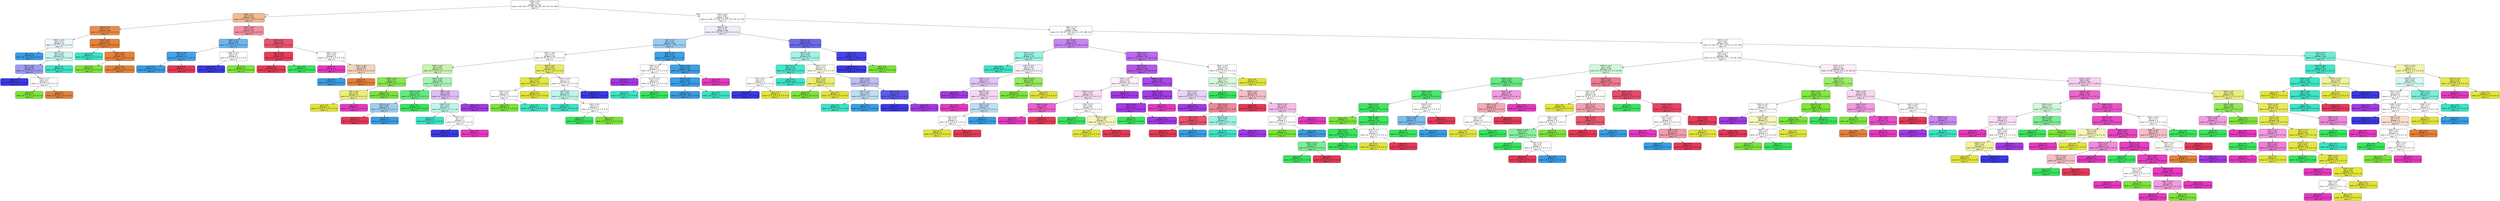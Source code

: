 digraph Tree {
node [shape=box, style="filled, rounded", color="black", fontname=helvetica] ;
edge [fontname=helvetica] ;
0 [label="X[36] <= 0.5\ngini = 0.9\nsamples = 1797\nvalue = [178, 182, 177, 183, 181, 182, 181, 179, 174, 180]\nclass = 3", fillcolor="#39e55e00"] ;
1 [label="X[28] <= 2.5\ngini = 0.55\nsamples = 275\nvalue = [174, 0, 4, 1, 6, 25, 5, 0, 3, 57]\nclass = 0", fillcolor="#e5813989"] ;
0 -> 1 [labeldistance=2.5, labelangle=45, headlabel="True"] ;
2 [label="X[21] <= 0.5\ngini = 0.17\nsamples = 188\nvalue = [171, 0, 2, 0, 6, 6, 3, 0, 0, 0]\nclass = 0", fillcolor="#e58139e7"] ;
1 -> 2 ;
3 [label="X[60] <= 13.5\ngini = 0.72\nsamples = 16\nvalue = [1, 0, 1, 0, 5, 6, 3, 0, 0, 0]\nclass = 5", fillcolor="#399de517"] ;
2 -> 3 ;
4 [label="gini = 0.0\nsamples = 6\nvalue = [0, 0, 0, 0, 0, 6, 0, 0, 0, 0]\nclass = 5", fillcolor="#399de5ff"] ;
3 -> 4 ;
5 [label="X[37] <= 5.5\ngini = 0.64\nsamples = 10\nvalue = [1, 0, 1, 0, 5, 0, 3, 0, 0, 0]\nclass = 4", fillcolor="#39e5c549"] ;
3 -> 5 ;
6 [label="X[41] <= 2.5\ngini = 0.56\nsamples = 5\nvalue = [1, 0, 1, 0, 0, 0, 3, 0, 0, 0]\nclass = 6", fillcolor="#3c39e57f"] ;
5 -> 6 ;
7 [label="gini = 0.0\nsamples = 3\nvalue = [0, 0, 0, 0, 0, 0, 3, 0, 0, 0]\nclass = 6", fillcolor="#3c39e5ff"] ;
6 -> 7 ;
8 [label="X[25] <= 1.5\ngini = 0.5\nsamples = 2\nvalue = [1, 0, 1, 0, 0, 0, 0, 0, 0, 0]\nclass = 0", fillcolor="#e5813900"] ;
6 -> 8 ;
9 [label="gini = 0.0\nsamples = 1\nvalue = [0, 0, 1, 0, 0, 0, 0, 0, 0, 0]\nclass = 2", fillcolor="#7be539ff"] ;
8 -> 9 ;
10 [label="gini = 0.0\nsamples = 1\nvalue = [1, 0, 0, 0, 0, 0, 0, 0, 0, 0]\nclass = 0", fillcolor="#e58139ff"] ;
8 -> 10 ;
11 [label="gini = 0.0\nsamples = 5\nvalue = [0, 0, 0, 0, 5, 0, 0, 0, 0, 0]\nclass = 4", fillcolor="#39e5c5ff"] ;
5 -> 11 ;
12 [label="X[13] <= 1.0\ngini = 0.02\nsamples = 172\nvalue = [170, 0, 1, 0, 1, 0, 0, 0, 0, 0]\nclass = 0", fillcolor="#e58139fc"] ;
2 -> 12 ;
13 [label="gini = 0.0\nsamples = 1\nvalue = [0, 0, 0, 0, 1, 0, 0, 0, 0, 0]\nclass = 4", fillcolor="#39e5c5ff"] ;
12 -> 13 ;
14 [label="X[34] <= 2.0\ngini = 0.01\nsamples = 171\nvalue = [170, 0, 1, 0, 0, 0, 0, 0, 0, 0]\nclass = 0", fillcolor="#e58139fd"] ;
12 -> 14 ;
15 [label="gini = 0.0\nsamples = 1\nvalue = [0, 0, 1, 0, 0, 0, 0, 0, 0, 0]\nclass = 2", fillcolor="#7be539ff"] ;
14 -> 15 ;
16 [label="gini = 0.0\nsamples = 170\nvalue = [170, 0, 0, 0, 0, 0, 0, 0, 0, 0]\nclass = 0", fillcolor="#e58139ff"] ;
14 -> 16 ;
17 [label="X[21] <= 6.5\ngini = 0.52\nsamples = 87\nvalue = [3, 0, 2, 1, 0, 19, 2, 0, 3, 57]\nclass = 9", fillcolor="#e539588e"] ;
1 -> 17 ;
18 [label="X[42] <= 3.5\ngini = 0.38\nsamples = 22\nvalue = [0, 0, 2, 0, 0, 17, 2, 0, 0, 1]\nclass = 5", fillcolor="#399de5bf"] ;
17 -> 18 ;
19 [label="X[62] <= 8.0\ngini = 0.1\nsamples = 18\nvalue = [0, 0, 0, 0, 0, 17, 0, 0, 0, 1]\nclass = 5", fillcolor="#399de5f0"] ;
18 -> 19 ;
20 [label="gini = 0.0\nsamples = 17\nvalue = [0, 0, 0, 0, 0, 17, 0, 0, 0, 0]\nclass = 5", fillcolor="#399de5ff"] ;
19 -> 20 ;
21 [label="gini = 0.0\nsamples = 1\nvalue = [0, 0, 0, 0, 0, 0, 0, 0, 0, 1]\nclass = 9", fillcolor="#e53958ff"] ;
19 -> 21 ;
22 [label="X[59] <= 14.5\ngini = 0.5\nsamples = 4\nvalue = [0, 0, 2, 0, 0, 0, 2, 0, 0, 0]\nclass = 2", fillcolor="#7be53900"] ;
18 -> 22 ;
23 [label="gini = 0.0\nsamples = 2\nvalue = [0, 0, 0, 0, 0, 0, 2, 0, 0, 0]\nclass = 6", fillcolor="#3c39e5ff"] ;
22 -> 23 ;
24 [label="gini = 0.0\nsamples = 2\nvalue = [0, 0, 2, 0, 0, 0, 0, 0, 0, 0]\nclass = 2", fillcolor="#7be539ff"] ;
22 -> 24 ;
25 [label="X[34] <= 7.5\ngini = 0.25\nsamples = 65\nvalue = [3, 0, 0, 1, 0, 2, 0, 0, 3, 56]\nclass = 9", fillcolor="#e53958da"] ;
17 -> 25 ;
26 [label="X[9] <= 10.5\ngini = 0.03\nsamples = 57\nvalue = [0, 0, 0, 1, 0, 0, 0, 0, 0, 56]\nclass = 9", fillcolor="#e53958fa"] ;
25 -> 26 ;
27 [label="gini = 0.0\nsamples = 56\nvalue = [0, 0, 0, 0, 0, 0, 0, 0, 0, 56]\nclass = 9", fillcolor="#e53958ff"] ;
26 -> 27 ;
28 [label="gini = 0.0\nsamples = 1\nvalue = [0, 0, 0, 1, 0, 0, 0, 0, 0, 0]\nclass = 3", fillcolor="#39e55eff"] ;
26 -> 28 ;
29 [label="X[45] <= 5.0\ngini = 0.66\nsamples = 8\nvalue = [3, 0, 0, 0, 0, 2, 0, 0, 3, 0]\nclass = 0", fillcolor="#e5813900"] ;
25 -> 29 ;
30 [label="gini = 0.0\nsamples = 3\nvalue = [0, 0, 0, 0, 0, 0, 0, 0, 3, 0]\nclass = 8", fillcolor="#e539c0ff"] ;
29 -> 30 ;
31 [label="X[53] <= 10.0\ngini = 0.48\nsamples = 5\nvalue = [3, 0, 0, 0, 0, 2, 0, 0, 0, 0]\nclass = 0", fillcolor="#e5813955"] ;
29 -> 31 ;
32 [label="gini = 0.0\nsamples = 2\nvalue = [0, 0, 0, 0, 0, 2, 0, 0, 0, 0]\nclass = 5", fillcolor="#399de5ff"] ;
31 -> 32 ;
33 [label="gini = 0.0\nsamples = 3\nvalue = [3, 0, 0, 0, 0, 0, 0, 0, 0, 0]\nclass = 0", fillcolor="#e58139ff"] ;
31 -> 33 ;
34 [label="X[21] <= 0.5\ngini = 0.89\nsamples = 1522\nvalue = [4, 182, 173, 182, 175, 157, 176, 179, 171, 123]\nclass = 1", fillcolor="#e2e53900"] ;
0 -> 34 [labeldistance=2.5, labelangle=-45, headlabel="False"] ;
35 [label="X[42] <= 8.5\ngini = 0.74\nsamples = 464\nvalue = [0, 43, 46, 15, 33, 145, 172, 6, 3, 1]\nclass = 6", fillcolor="#3c39e516"] ;
34 -> 35 ;
36 [label="X[5] <= 1.5\ngini = 0.62\nsamples = 246\nvalue = [0, 35, 35, 15, 7, 142, 3, 5, 3, 1]\nclass = 5", fillcolor="#399de581"] ;
35 -> 36 ;
37 [label="X[19] <= 13.5\ngini = 0.73\nsamples = 101\nvalue = [0, 35, 35, 14, 5, 2, 3, 4, 2, 1]\nclass = 1", fillcolor="#e2e53900"] ;
36 -> 37 ;
38 [label="X[37] <= 4.0\ngini = 0.65\nsamples = 61\nvalue = [0, 3, 33, 13, 2, 2, 1, 4, 2, 1]\nclass = 2", fillcolor="#7be5396a"] ;
37 -> 38 ;
39 [label="X[58] <= 0.5\ngini = 0.2\nsamples = 37\nvalue = [0, 3, 33, 0, 0, 0, 0, 0, 1, 0]\nclass = 2", fillcolor="#7be539e1"] ;
38 -> 39 ;
40 [label="X[5] <= 0.5\ngini = 0.38\nsamples = 4\nvalue = [0, 3, 0, 0, 0, 0, 0, 0, 1, 0]\nclass = 1", fillcolor="#e2e539aa"] ;
39 -> 40 ;
41 [label="gini = 0.0\nsamples = 3\nvalue = [0, 3, 0, 0, 0, 0, 0, 0, 0, 0]\nclass = 1", fillcolor="#e2e539ff"] ;
40 -> 41 ;
42 [label="gini = 0.0\nsamples = 1\nvalue = [0, 0, 0, 0, 0, 0, 0, 0, 1, 0]\nclass = 8", fillcolor="#e539c0ff"] ;
40 -> 42 ;
43 [label="gini = 0.0\nsamples = 33\nvalue = [0, 0, 33, 0, 0, 0, 0, 0, 0, 0]\nclass = 2", fillcolor="#7be539ff"] ;
39 -> 43 ;
44 [label="X[43] <= 5.5\ngini = 0.66\nsamples = 24\nvalue = [0, 0, 0, 13, 2, 2, 1, 4, 1, 1]\nclass = 3", fillcolor="#39e55e73"] ;
38 -> 44 ;
45 [label="X[12] <= 10.5\ngini = 0.32\nsamples = 16\nvalue = [0, 0, 0, 13, 0, 2, 0, 0, 0, 1]\nclass = 3", fillcolor="#39e55ec8"] ;
44 -> 45 ;
46 [label="X[25] <= 3.0\ngini = 0.44\nsamples = 3\nvalue = [0, 0, 0, 0, 0, 2, 0, 0, 0, 1]\nclass = 5", fillcolor="#399de57f"] ;
45 -> 46 ;
47 [label="gini = 0.0\nsamples = 1\nvalue = [0, 0, 0, 0, 0, 0, 0, 0, 0, 1]\nclass = 9", fillcolor="#e53958ff"] ;
46 -> 47 ;
48 [label="gini = 0.0\nsamples = 2\nvalue = [0, 0, 0, 0, 0, 2, 0, 0, 0, 0]\nclass = 5", fillcolor="#399de5ff"] ;
46 -> 48 ;
49 [label="gini = 0.0\nsamples = 13\nvalue = [0, 0, 0, 13, 0, 0, 0, 0, 0, 0]\nclass = 3", fillcolor="#39e55eff"] ;
45 -> 49 ;
50 [label="X[58] <= 6.5\ngini = 0.66\nsamples = 8\nvalue = [0, 0, 0, 0, 2, 0, 1, 4, 1, 0]\nclass = 7", fillcolor="#a339e555"] ;
44 -> 50 ;
51 [label="X[46] <= 5.0\ngini = 0.62\nsamples = 4\nvalue = [0, 0, 0, 0, 2, 0, 1, 0, 1, 0]\nclass = 4", fillcolor="#39e5c555"] ;
50 -> 51 ;
52 [label="gini = 0.0\nsamples = 2\nvalue = [0, 0, 0, 0, 2, 0, 0, 0, 0, 0]\nclass = 4", fillcolor="#39e5c5ff"] ;
51 -> 52 ;
53 [label="X[2] <= 1.5\ngini = 0.5\nsamples = 2\nvalue = [0, 0, 0, 0, 0, 0, 1, 0, 1, 0]\nclass = 6", fillcolor="#3c39e500"] ;
51 -> 53 ;
54 [label="gini = 0.0\nsamples = 1\nvalue = [0, 0, 0, 0, 0, 0, 1, 0, 0, 0]\nclass = 6", fillcolor="#3c39e5ff"] ;
53 -> 54 ;
55 [label="gini = 0.0\nsamples = 1\nvalue = [0, 0, 0, 0, 0, 0, 0, 0, 1, 0]\nclass = 8", fillcolor="#e539c0ff"] ;
53 -> 55 ;
56 [label="gini = 0.0\nsamples = 4\nvalue = [0, 0, 0, 0, 0, 0, 0, 4, 0, 0]\nclass = 7", fillcolor="#a339e5ff"] ;
50 -> 56 ;
57 [label="X[46] <= 0.5\ngini = 0.35\nsamples = 40\nvalue = [0, 32, 2, 1, 3, 0, 2, 0, 0, 0]\nclass = 1", fillcolor="#e2e539c8"] ;
37 -> 57 ;
58 [label="X[27] <= 10.5\ngini = 0.11\nsamples = 34\nvalue = [0, 32, 1, 0, 1, 0, 0, 0, 0, 0]\nclass = 1", fillcolor="#e2e539f0"] ;
57 -> 58 ;
59 [label="X[27] <= 6.0\ngini = 0.5\nsamples = 2\nvalue = [0, 0, 1, 0, 1, 0, 0, 0, 0, 0]\nclass = 2", fillcolor="#7be53900"] ;
58 -> 59 ;
60 [label="gini = 0.0\nsamples = 1\nvalue = [0, 0, 1, 0, 0, 0, 0, 0, 0, 0]\nclass = 2", fillcolor="#7be539ff"] ;
59 -> 60 ;
61 [label="gini = 0.0\nsamples = 1\nvalue = [0, 0, 0, 0, 1, 0, 0, 0, 0, 0]\nclass = 4", fillcolor="#39e5c5ff"] ;
59 -> 61 ;
62 [label="gini = 0.0\nsamples = 32\nvalue = [0, 32, 0, 0, 0, 0, 0, 0, 0, 0]\nclass = 1", fillcolor="#e2e539ff"] ;
58 -> 62 ;
63 [label="X[51] <= 15.5\ngini = 0.72\nsamples = 6\nvalue = [0, 0, 1, 1, 2, 0, 2, 0, 0, 0]\nclass = 4", fillcolor="#39e5c500"] ;
57 -> 63 ;
64 [label="X[3] <= 8.5\ngini = 0.62\nsamples = 4\nvalue = [0, 0, 1, 1, 2, 0, 0, 0, 0, 0]\nclass = 4", fillcolor="#39e5c555"] ;
63 -> 64 ;
65 [label="gini = 0.0\nsamples = 2\nvalue = [0, 0, 0, 0, 2, 0, 0, 0, 0, 0]\nclass = 4", fillcolor="#39e5c5ff"] ;
64 -> 65 ;
66 [label="X[62] <= 3.5\ngini = 0.5\nsamples = 2\nvalue = [0, 0, 1, 1, 0, 0, 0, 0, 0, 0]\nclass = 2", fillcolor="#7be53900"] ;
64 -> 66 ;
67 [label="gini = 0.0\nsamples = 1\nvalue = [0, 0, 0, 1, 0, 0, 0, 0, 0, 0]\nclass = 3", fillcolor="#39e55eff"] ;
66 -> 67 ;
68 [label="gini = 0.0\nsamples = 1\nvalue = [0, 0, 1, 0, 0, 0, 0, 0, 0, 0]\nclass = 2", fillcolor="#7be539ff"] ;
66 -> 68 ;
69 [label="gini = 0.0\nsamples = 2\nvalue = [0, 0, 0, 0, 0, 0, 2, 0, 0, 0]\nclass = 6", fillcolor="#3c39e5ff"] ;
63 -> 69 ;
70 [label="X[18] <= 4.5\ngini = 0.07\nsamples = 145\nvalue = [0, 0, 0, 1, 2, 140, 0, 1, 1, 0]\nclass = 5", fillcolor="#399de5f6"] ;
36 -> 70 ;
71 [label="X[20] <= 2.0\ngini = 0.67\nsamples = 3\nvalue = [0, 0, 0, 1, 1, 0, 0, 1, 0, 0]\nclass = 3", fillcolor="#39e55e00"] ;
70 -> 71 ;
72 [label="gini = 0.0\nsamples = 1\nvalue = [0, 0, 0, 0, 0, 0, 0, 1, 0, 0]\nclass = 7", fillcolor="#a339e5ff"] ;
71 -> 72 ;
73 [label="X[11] <= 11.0\ngini = 0.5\nsamples = 2\nvalue = [0, 0, 0, 1, 1, 0, 0, 0, 0, 0]\nclass = 3", fillcolor="#39e55e00"] ;
71 -> 73 ;
74 [label="gini = 0.0\nsamples = 1\nvalue = [0, 0, 0, 0, 1, 0, 0, 0, 0, 0]\nclass = 4", fillcolor="#39e5c5ff"] ;
73 -> 74 ;
75 [label="gini = 0.0\nsamples = 1\nvalue = [0, 0, 0, 1, 0, 0, 0, 0, 0, 0]\nclass = 3", fillcolor="#39e55eff"] ;
73 -> 75 ;
76 [label="X[16] <= 0.5\ngini = 0.03\nsamples = 142\nvalue = [0, 0, 0, 0, 1, 140, 0, 0, 1, 0]\nclass = 5", fillcolor="#399de5fb"] ;
70 -> 76 ;
77 [label="X[24] <= 0.5\ngini = 0.01\nsamples = 141\nvalue = [0, 0, 0, 0, 1, 140, 0, 0, 0, 0]\nclass = 5", fillcolor="#399de5fd"] ;
76 -> 77 ;
78 [label="gini = 0.0\nsamples = 140\nvalue = [0, 0, 0, 0, 0, 140, 0, 0, 0, 0]\nclass = 5", fillcolor="#399de5ff"] ;
77 -> 78 ;
79 [label="gini = 0.0\nsamples = 1\nvalue = [0, 0, 0, 0, 1, 0, 0, 0, 0, 0]\nclass = 4", fillcolor="#39e5c5ff"] ;
77 -> 79 ;
80 [label="gini = 0.0\nsamples = 1\nvalue = [0, 0, 0, 0, 0, 0, 0, 0, 1, 0]\nclass = 8", fillcolor="#e539c0ff"] ;
76 -> 80 ;
81 [label="X[54] <= 1.5\ngini = 0.38\nsamples = 218\nvalue = [0, 8, 11, 0, 26, 3, 169, 1, 0, 0]\nclass = 6", fillcolor="#3c39e5be"] ;
35 -> 81 ;
82 [label="X[10] <= 5.5\ngini = 0.64\nsamples = 47\nvalue = [0, 8, 2, 0, 26, 3, 7, 1, 0, 0]\nclass = 4", fillcolor="#39e5c576"] ;
81 -> 82 ;
83 [label="X[41] <= 1.5\ngini = 0.14\nsamples = 26\nvalue = [0, 1, 0, 0, 24, 0, 1, 0, 0, 0]\nclass = 4", fillcolor="#39e5c5eb"] ;
82 -> 83 ;
84 [label="X[2] <= 0.5\ngini = 0.5\nsamples = 2\nvalue = [0, 1, 0, 0, 0, 0, 1, 0, 0, 0]\nclass = 1", fillcolor="#e2e53900"] ;
83 -> 84 ;
85 [label="gini = 0.0\nsamples = 1\nvalue = [0, 0, 0, 0, 0, 0, 1, 0, 0, 0]\nclass = 6", fillcolor="#3c39e5ff"] ;
84 -> 85 ;
86 [label="gini = 0.0\nsamples = 1\nvalue = [0, 1, 0, 0, 0, 0, 0, 0, 0, 0]\nclass = 1", fillcolor="#e2e539ff"] ;
84 -> 86 ;
87 [label="gini = 0.0\nsamples = 24\nvalue = [0, 0, 0, 0, 24, 0, 0, 0, 0, 0]\nclass = 4", fillcolor="#39e5c5ff"] ;
83 -> 87 ;
88 [label="X[45] <= 1.5\ngini = 0.77\nsamples = 21\nvalue = [0, 7, 2, 0, 2, 3, 6, 1, 0, 0]\nclass = 1", fillcolor="#e2e53911"] ;
82 -> 88 ;
89 [label="X[26] <= 4.5\ngini = 0.35\nsamples = 9\nvalue = [0, 7, 2, 0, 0, 0, 0, 0, 0, 0]\nclass = 1", fillcolor="#e2e539b6"] ;
88 -> 89 ;
90 [label="gini = 0.0\nsamples = 2\nvalue = [0, 0, 2, 0, 0, 0, 0, 0, 0, 0]\nclass = 2", fillcolor="#7be539ff"] ;
89 -> 90 ;
91 [label="gini = 0.0\nsamples = 7\nvalue = [0, 7, 0, 0, 0, 0, 0, 0, 0, 0]\nclass = 1", fillcolor="#e2e539ff"] ;
89 -> 91 ;
92 [label="X[50] <= 6.0\ngini = 0.65\nsamples = 12\nvalue = [0, 0, 0, 0, 2, 3, 6, 1, 0, 0]\nclass = 6", fillcolor="#3c39e555"] ;
88 -> 92 ;
93 [label="X[4] <= 11.5\ngini = 0.48\nsamples = 5\nvalue = [0, 0, 0, 0, 2, 3, 0, 0, 0, 0]\nclass = 5", fillcolor="#399de555"] ;
92 -> 93 ;
94 [label="gini = 0.0\nsamples = 2\nvalue = [0, 0, 0, 0, 2, 0, 0, 0, 0, 0]\nclass = 4", fillcolor="#39e5c5ff"] ;
93 -> 94 ;
95 [label="gini = 0.0\nsamples = 3\nvalue = [0, 0, 0, 0, 0, 3, 0, 0, 0, 0]\nclass = 5", fillcolor="#399de5ff"] ;
93 -> 95 ;
96 [label="X[1] <= 0.5\ngini = 0.24\nsamples = 7\nvalue = [0, 0, 0, 0, 0, 0, 6, 1, 0, 0]\nclass = 6", fillcolor="#3c39e5d4"] ;
92 -> 96 ;
97 [label="gini = 0.0\nsamples = 6\nvalue = [0, 0, 0, 0, 0, 0, 6, 0, 0, 0]\nclass = 6", fillcolor="#3c39e5ff"] ;
96 -> 97 ;
98 [label="gini = 0.0\nsamples = 1\nvalue = [0, 0, 0, 0, 0, 0, 0, 1, 0, 0]\nclass = 7", fillcolor="#a339e5ff"] ;
96 -> 98 ;
99 [label="X[9] <= 3.0\ngini = 0.1\nsamples = 171\nvalue = [0, 0, 9, 0, 0, 0, 162, 0, 0, 0]\nclass = 6", fillcolor="#3c39e5f1"] ;
81 -> 99 ;
100 [label="gini = 0.0\nsamples = 162\nvalue = [0, 0, 0, 0, 0, 0, 162, 0, 0, 0]\nclass = 6", fillcolor="#3c39e5ff"] ;
99 -> 100 ;
101 [label="gini = 0.0\nsamples = 9\nvalue = [0, 0, 9, 0, 0, 0, 0, 0, 0, 0]\nclass = 2", fillcolor="#7be539ff"] ;
99 -> 101 ;
102 [label="X[60] <= 7.5\ngini = 0.86\nsamples = 1058\nvalue = [4, 139, 127, 167, 142, 12, 4, 173, 168, 122]\nclass = 7", fillcolor="#a339e501"] ;
34 -> 102 ;
103 [label="X[5] <= 0.5\ngini = 0.55\nsamples = 247\nvalue = [0, 11, 6, 10, 28, 4, 0, 161, 11, 16]\nclass = 7", fillcolor="#a339e59b"] ;
102 -> 103 ;
104 [label="X[12] <= 7.5\ngini = 0.63\nsamples = 45\nvalue = [0, 2, 5, 0, 26, 2, 0, 6, 3, 1]\nclass = 4", fillcolor="#39e5c583"] ;
103 -> 104 ;
105 [label="gini = 0.0\nsamples = 26\nvalue = [0, 0, 0, 0, 26, 0, 0, 0, 0, 0]\nclass = 4", fillcolor="#39e5c5ff"] ;
104 -> 105 ;
106 [label="X[53] <= 10.5\ngini = 0.78\nsamples = 19\nvalue = [0, 2, 5, 0, 0, 2, 0, 6, 3, 1]\nclass = 7", fillcolor="#a339e512"] ;
104 -> 106 ;
107 [label="X[60] <= 1.5\ngini = 0.7\nsamples = 13\nvalue = [0, 1, 0, 0, 0, 2, 0, 6, 3, 1]\nclass = 7", fillcolor="#a339e54d"] ;
106 -> 107 ;
108 [label="gini = 0.0\nsamples = 6\nvalue = [0, 0, 0, 0, 0, 0, 0, 6, 0, 0]\nclass = 7", fillcolor="#a339e5ff"] ;
107 -> 108 ;
109 [label="X[26] <= 8.5\ngini = 0.69\nsamples = 7\nvalue = [0, 1, 0, 0, 0, 2, 0, 0, 3, 1]\nclass = 8", fillcolor="#e539c033"] ;
107 -> 109 ;
110 [label="gini = 0.0\nsamples = 3\nvalue = [0, 0, 0, 0, 0, 0, 0, 0, 3, 0]\nclass = 8", fillcolor="#e539c0ff"] ;
109 -> 110 ;
111 [label="X[13] <= 7.5\ngini = 0.62\nsamples = 4\nvalue = [0, 1, 0, 0, 0, 2, 0, 0, 0, 1]\nclass = 5", fillcolor="#399de555"] ;
109 -> 111 ;
112 [label="X[2] <= 5.5\ngini = 0.5\nsamples = 2\nvalue = [0, 1, 0, 0, 0, 0, 0, 0, 0, 1]\nclass = 1", fillcolor="#e2e53900"] ;
111 -> 112 ;
113 [label="gini = 0.0\nsamples = 1\nvalue = [0, 1, 0, 0, 0, 0, 0, 0, 0, 0]\nclass = 1", fillcolor="#e2e539ff"] ;
112 -> 113 ;
114 [label="gini = 0.0\nsamples = 1\nvalue = [0, 0, 0, 0, 0, 0, 0, 0, 0, 1]\nclass = 9", fillcolor="#e53958ff"] ;
112 -> 114 ;
115 [label="gini = 0.0\nsamples = 2\nvalue = [0, 0, 0, 0, 0, 2, 0, 0, 0, 0]\nclass = 5", fillcolor="#399de5ff"] ;
111 -> 115 ;
116 [label="X[35] <= 14.0\ngini = 0.28\nsamples = 6\nvalue = [0, 1, 5, 0, 0, 0, 0, 0, 0, 0]\nclass = 2", fillcolor="#7be539cc"] ;
106 -> 116 ;
117 [label="gini = 0.0\nsamples = 5\nvalue = [0, 0, 5, 0, 0, 0, 0, 0, 0, 0]\nclass = 2", fillcolor="#7be539ff"] ;
116 -> 117 ;
118 [label="gini = 0.0\nsamples = 1\nvalue = [0, 1, 0, 0, 0, 0, 0, 0, 0, 0]\nclass = 1", fillcolor="#e2e539ff"] ;
116 -> 118 ;
119 [label="X[53] <= 3.5\ngini = 0.4\nsamples = 202\nvalue = [0, 9, 1, 10, 2, 2, 0, 155, 8, 15]\nclass = 7", fillcolor="#a339e5bf"] ;
103 -> 119 ;
120 [label="X[37] <= 0.5\ngini = 0.27\nsamples = 182\nvalue = [0, 3, 0, 4, 2, 1, 0, 155, 6, 11]\nclass = 7", fillcolor="#a339e5d7"] ;
119 -> 120 ;
121 [label="X[30] <= 3.0\ngini = 0.79\nsamples = 18\nvalue = [0, 3, 0, 3, 0, 0, 0, 4, 5, 3]\nclass = 8", fillcolor="#e539c012"] ;
120 -> 121 ;
122 [label="X[20] <= 11.5\ngini = 0.73\nsamples = 14\nvalue = [0, 3, 0, 3, 0, 0, 0, 0, 5, 3]\nclass = 8", fillcolor="#e539c02e"] ;
121 -> 122 ;
123 [label="X[44] <= 14.0\ngini = 0.28\nsamples = 6\nvalue = [0, 0, 0, 0, 0, 0, 0, 0, 5, 1]\nclass = 8", fillcolor="#e539c0cc"] ;
122 -> 123 ;
124 [label="gini = 0.0\nsamples = 5\nvalue = [0, 0, 0, 0, 0, 0, 0, 0, 5, 0]\nclass = 8", fillcolor="#e539c0ff"] ;
123 -> 124 ;
125 [label="gini = 0.0\nsamples = 1\nvalue = [0, 0, 0, 0, 0, 0, 0, 0, 0, 1]\nclass = 9", fillcolor="#e53958ff"] ;
123 -> 125 ;
126 [label="X[26] <= 5.5\ngini = 0.66\nsamples = 8\nvalue = [0, 3, 0, 3, 0, 0, 0, 0, 0, 2]\nclass = 1", fillcolor="#e2e53900"] ;
122 -> 126 ;
127 [label="gini = 0.0\nsamples = 3\nvalue = [0, 0, 0, 3, 0, 0, 0, 0, 0, 0]\nclass = 3", fillcolor="#39e55eff"] ;
126 -> 127 ;
128 [label="X[10] <= 13.5\ngini = 0.48\nsamples = 5\nvalue = [0, 3, 0, 0, 0, 0, 0, 0, 0, 2]\nclass = 1", fillcolor="#e2e53955"] ;
126 -> 128 ;
129 [label="gini = 0.0\nsamples = 3\nvalue = [0, 3, 0, 0, 0, 0, 0, 0, 0, 0]\nclass = 1", fillcolor="#e2e539ff"] ;
128 -> 129 ;
130 [label="gini = 0.0\nsamples = 2\nvalue = [0, 0, 0, 0, 0, 0, 0, 0, 0, 2]\nclass = 9", fillcolor="#e53958ff"] ;
128 -> 130 ;
131 [label="gini = 0.0\nsamples = 4\nvalue = [0, 0, 0, 0, 0, 0, 0, 4, 0, 0]\nclass = 7", fillcolor="#a339e5ff"] ;
121 -> 131 ;
132 [label="X[26] <= 12.5\ngini = 0.15\nsamples = 164\nvalue = [0, 0, 0, 1, 2, 1, 0, 151, 1, 8]\nclass = 7", fillcolor="#a339e5ea"] ;
120 -> 132 ;
133 [label="X[19] <= 12.5\ngini = 0.03\nsamples = 142\nvalue = [0, 0, 0, 1, 0, 0, 0, 140, 1, 0]\nclass = 7", fillcolor="#a339e5fb"] ;
132 -> 133 ;
134 [label="X[51] <= 2.5\ngini = 0.01\nsamples = 141\nvalue = [0, 0, 0, 1, 0, 0, 0, 140, 0, 0]\nclass = 7", fillcolor="#a339e5fd"] ;
133 -> 134 ;
135 [label="gini = 0.0\nsamples = 1\nvalue = [0, 0, 0, 1, 0, 0, 0, 0, 0, 0]\nclass = 3", fillcolor="#39e55eff"] ;
134 -> 135 ;
136 [label="gini = 0.0\nsamples = 140\nvalue = [0, 0, 0, 0, 0, 0, 0, 140, 0, 0]\nclass = 7", fillcolor="#a339e5ff"] ;
134 -> 136 ;
137 [label="gini = 0.0\nsamples = 1\nvalue = [0, 0, 0, 0, 0, 0, 0, 0, 1, 0]\nclass = 8", fillcolor="#e539c0ff"] ;
133 -> 137 ;
138 [label="X[17] <= 1.5\ngini = 0.61\nsamples = 22\nvalue = [0, 0, 0, 0, 2, 1, 0, 11, 0, 8]\nclass = 7", fillcolor="#a339e537"] ;
132 -> 138 ;
139 [label="gini = 0.0\nsamples = 10\nvalue = [0, 0, 0, 0, 0, 0, 0, 10, 0, 0]\nclass = 7", fillcolor="#a339e5ff"] ;
138 -> 139 ;
140 [label="X[33] <= 0.5\ngini = 0.51\nsamples = 12\nvalue = [0, 0, 0, 0, 2, 1, 0, 1, 0, 8]\nclass = 9", fillcolor="#e5395899"] ;
138 -> 140 ;
141 [label="X[1] <= 3.0\ngini = 0.2\nsamples = 9\nvalue = [0, 0, 0, 0, 0, 1, 0, 0, 0, 8]\nclass = 9", fillcolor="#e53958df"] ;
140 -> 141 ;
142 [label="gini = 0.0\nsamples = 8\nvalue = [0, 0, 0, 0, 0, 0, 0, 0, 0, 8]\nclass = 9", fillcolor="#e53958ff"] ;
141 -> 142 ;
143 [label="gini = 0.0\nsamples = 1\nvalue = [0, 0, 0, 0, 0, 1, 0, 0, 0, 0]\nclass = 5", fillcolor="#399de5ff"] ;
141 -> 143 ;
144 [label="X[50] <= 3.0\ngini = 0.44\nsamples = 3\nvalue = [0, 0, 0, 0, 2, 0, 0, 1, 0, 0]\nclass = 4", fillcolor="#39e5c57f"] ;
140 -> 144 ;
145 [label="gini = 0.0\nsamples = 2\nvalue = [0, 0, 0, 0, 2, 0, 0, 0, 0, 0]\nclass = 4", fillcolor="#39e5c5ff"] ;
144 -> 145 ;
146 [label="gini = 0.0\nsamples = 1\nvalue = [0, 0, 0, 0, 0, 0, 0, 1, 0, 0]\nclass = 7", fillcolor="#a339e5ff"] ;
144 -> 146 ;
147 [label="X[61] <= 12.5\ngini = 0.76\nsamples = 20\nvalue = [0, 6, 1, 6, 0, 1, 0, 0, 2, 4]\nclass = 1", fillcolor="#e2e53900"] ;
119 -> 147 ;
148 [label="X[18] <= 1.0\ngini = 0.7\nsamples = 14\nvalue = [0, 0, 1, 6, 0, 1, 0, 0, 2, 4]\nclass = 3", fillcolor="#39e55e33"] ;
147 -> 148 ;
149 [label="gini = 0.0\nsamples = 6\nvalue = [0, 0, 0, 6, 0, 0, 0, 0, 0, 0]\nclass = 3", fillcolor="#39e55eff"] ;
148 -> 149 ;
150 [label="X[44] <= 5.5\ngini = 0.66\nsamples = 8\nvalue = [0, 0, 1, 0, 0, 1, 0, 0, 2, 4]\nclass = 9", fillcolor="#e5395855"] ;
148 -> 150 ;
151 [label="gini = 0.0\nsamples = 4\nvalue = [0, 0, 0, 0, 0, 0, 0, 0, 0, 4]\nclass = 9", fillcolor="#e53958ff"] ;
150 -> 151 ;
152 [label="X[35] <= 9.5\ngini = 0.62\nsamples = 4\nvalue = [0, 0, 1, 0, 0, 1, 0, 0, 2, 0]\nclass = 8", fillcolor="#e539c055"] ;
150 -> 152 ;
153 [label="X[25] <= 3.5\ngini = 0.5\nsamples = 2\nvalue = [0, 0, 1, 0, 0, 1, 0, 0, 0, 0]\nclass = 2", fillcolor="#7be53900"] ;
152 -> 153 ;
154 [label="gini = 0.0\nsamples = 1\nvalue = [0, 0, 1, 0, 0, 0, 0, 0, 0, 0]\nclass = 2", fillcolor="#7be539ff"] ;
153 -> 154 ;
155 [label="gini = 0.0\nsamples = 1\nvalue = [0, 0, 0, 0, 0, 1, 0, 0, 0, 0]\nclass = 5", fillcolor="#399de5ff"] ;
153 -> 155 ;
156 [label="gini = 0.0\nsamples = 2\nvalue = [0, 0, 0, 0, 0, 0, 0, 0, 2, 0]\nclass = 8", fillcolor="#e539c0ff"] ;
152 -> 156 ;
157 [label="gini = 0.0\nsamples = 6\nvalue = [0, 6, 0, 0, 0, 0, 0, 0, 0, 0]\nclass = 1", fillcolor="#e2e539ff"] ;
147 -> 157 ;
158 [label="X[33] <= 3.5\ngini = 0.84\nsamples = 811\nvalue = [4, 128, 121, 157, 114, 8, 4, 12, 157, 106]\nclass = 3", fillcolor="#39e55e00"] ;
102 -> 158 ;
159 [label="X[43] <= 1.5\ngini = 0.81\nsamples = 666\nvalue = [2, 107, 120, 156, 4, 7, 1, 10, 154, 105]\nclass = 3", fillcolor="#39e55e01"] ;
158 -> 159 ;
160 [label="X[29] <= 12.5\ngini = 0.64\nsamples = 281\nvalue = [0, 19, 6, 138, 0, 7, 0, 0, 16, 95]\nclass = 3", fillcolor="#39e55e3b"] ;
159 -> 160 ;
161 [label="X[34] <= 3.5\ngini = 0.34\nsamples = 163\nvalue = [0, 3, 2, 131, 0, 3, 0, 0, 14, 10]\nclass = 3", fillcolor="#39e55ec8"] ;
160 -> 161 ;
162 [label="X[26] <= 8.5\ngini = 0.15\nsamples = 140\nvalue = [0, 1, 2, 129, 0, 3, 0, 0, 0, 5]\nclass = 3", fillcolor="#39e55eea"] ;
161 -> 162 ;
163 [label="X[28] <= 7.5\ngini = 0.07\nsamples = 133\nvalue = [0, 1, 2, 128, 0, 0, 0, 0, 0, 2]\nclass = 3", fillcolor="#39e55ef5"] ;
162 -> 163 ;
164 [label="gini = 0.0\nsamples = 2\nvalue = [0, 0, 2, 0, 0, 0, 0, 0, 0, 0]\nclass = 2", fillcolor="#7be539ff"] ;
163 -> 164 ;
165 [label="X[19] <= 14.5\ngini = 0.04\nsamples = 131\nvalue = [0, 1, 0, 128, 0, 0, 0, 0, 0, 2]\nclass = 3", fillcolor="#39e55ef9"] ;
163 -> 165 ;
166 [label="X[4] <= 7.5\ngini = 0.02\nsamples = 129\nvalue = [0, 0, 0, 128, 0, 0, 0, 0, 0, 1]\nclass = 3", fillcolor="#39e55efd"] ;
165 -> 166 ;
167 [label="X[29] <= 11.5\ngini = 0.38\nsamples = 4\nvalue = [0, 0, 0, 3, 0, 0, 0, 0, 0, 1]\nclass = 3", fillcolor="#39e55eaa"] ;
166 -> 167 ;
168 [label="gini = 0.0\nsamples = 3\nvalue = [0, 0, 0, 3, 0, 0, 0, 0, 0, 0]\nclass = 3", fillcolor="#39e55eff"] ;
167 -> 168 ;
169 [label="gini = 0.0\nsamples = 1\nvalue = [0, 0, 0, 0, 0, 0, 0, 0, 0, 1]\nclass = 9", fillcolor="#e53958ff"] ;
167 -> 169 ;
170 [label="gini = 0.0\nsamples = 125\nvalue = [0, 0, 0, 125, 0, 0, 0, 0, 0, 0]\nclass = 3", fillcolor="#39e55eff"] ;
166 -> 170 ;
171 [label="X[13] <= 7.0\ngini = 0.5\nsamples = 2\nvalue = [0, 1, 0, 0, 0, 0, 0, 0, 0, 1]\nclass = 1", fillcolor="#e2e53900"] ;
165 -> 171 ;
172 [label="gini = 0.0\nsamples = 1\nvalue = [0, 1, 0, 0, 0, 0, 0, 0, 0, 0]\nclass = 1", fillcolor="#e2e539ff"] ;
171 -> 172 ;
173 [label="gini = 0.0\nsamples = 1\nvalue = [0, 0, 0, 0, 0, 0, 0, 0, 0, 1]\nclass = 9", fillcolor="#e53958ff"] ;
171 -> 173 ;
174 [label="X[34] <= 0.5\ngini = 0.61\nsamples = 7\nvalue = [0, 0, 0, 1, 0, 3, 0, 0, 0, 3]\nclass = 5", fillcolor="#399de500"] ;
162 -> 174 ;
175 [label="X[12] <= 10.0\ngini = 0.38\nsamples = 4\nvalue = [0, 0, 0, 1, 0, 3, 0, 0, 0, 0]\nclass = 5", fillcolor="#399de5aa"] ;
174 -> 175 ;
176 [label="gini = 0.0\nsamples = 1\nvalue = [0, 0, 0, 1, 0, 0, 0, 0, 0, 0]\nclass = 3", fillcolor="#39e55eff"] ;
175 -> 176 ;
177 [label="gini = 0.0\nsamples = 3\nvalue = [0, 0, 0, 0, 0, 3, 0, 0, 0, 0]\nclass = 5", fillcolor="#399de5ff"] ;
175 -> 177 ;
178 [label="gini = 0.0\nsamples = 3\nvalue = [0, 0, 0, 0, 0, 0, 0, 0, 0, 3]\nclass = 9", fillcolor="#e53958ff"] ;
174 -> 178 ;
179 [label="X[42] <= 3.5\ngini = 0.57\nsamples = 23\nvalue = [0, 2, 0, 2, 0, 0, 0, 0, 14, 5]\nclass = 8", fillcolor="#e539c080"] ;
161 -> 179 ;
180 [label="X[25] <= 2.0\ngini = 0.59\nsamples = 9\nvalue = [0, 2, 0, 2, 0, 0, 0, 0, 0, 5]\nclass = 9", fillcolor="#e539586d"] ;
179 -> 180 ;
181 [label="X[9] <= 0.5\ngini = 0.5\nsamples = 4\nvalue = [0, 2, 0, 2, 0, 0, 0, 0, 0, 0]\nclass = 1", fillcolor="#e2e53900"] ;
180 -> 181 ;
182 [label="gini = 0.0\nsamples = 2\nvalue = [0, 2, 0, 0, 0, 0, 0, 0, 0, 0]\nclass = 1", fillcolor="#e2e539ff"] ;
181 -> 182 ;
183 [label="gini = 0.0\nsamples = 2\nvalue = [0, 0, 0, 2, 0, 0, 0, 0, 0, 0]\nclass = 3", fillcolor="#39e55eff"] ;
181 -> 183 ;
184 [label="gini = 0.0\nsamples = 5\nvalue = [0, 0, 0, 0, 0, 0, 0, 0, 0, 5]\nclass = 9", fillcolor="#e53958ff"] ;
180 -> 184 ;
185 [label="gini = 0.0\nsamples = 14\nvalue = [0, 0, 0, 0, 0, 0, 0, 0, 14, 0]\nclass = 8", fillcolor="#e539c0ff"] ;
179 -> 185 ;
186 [label="X[35] <= 1.5\ngini = 0.46\nsamples = 118\nvalue = [0, 16, 4, 7, 0, 4, 0, 0, 2, 85]\nclass = 9", fillcolor="#e53958ac"] ;
160 -> 186 ;
187 [label="X[3] <= 3.5\ngini = 0.71\nsamples = 40\nvalue = [0, 15, 4, 4, 0, 3, 0, 0, 0, 14]\nclass = 1", fillcolor="#e2e5390a"] ;
186 -> 187 ;
188 [label="gini = 0.0\nsamples = 15\nvalue = [0, 15, 0, 0, 0, 0, 0, 0, 0, 0]\nclass = 1", fillcolor="#e2e539ff"] ;
187 -> 188 ;
189 [label="X[27] <= 7.5\ngini = 0.62\nsamples = 25\nvalue = [0, 0, 4, 4, 0, 3, 0, 0, 0, 14]\nclass = 9", fillcolor="#e5395879"] ;
187 -> 189 ;
190 [label="X[62] <= 6.0\ngini = 0.66\nsamples = 10\nvalue = [0, 0, 4, 4, 0, 1, 0, 0, 0, 1]\nclass = 2", fillcolor="#7be53900"] ;
189 -> 190 ;
191 [label="X[50] <= 14.5\ngini = 0.5\nsamples = 6\nvalue = [0, 0, 0, 4, 0, 1, 0, 0, 0, 1]\nclass = 3", fillcolor="#39e55e99"] ;
190 -> 191 ;
192 [label="gini = 0.0\nsamples = 4\nvalue = [0, 0, 0, 4, 0, 0, 0, 0, 0, 0]\nclass = 3", fillcolor="#39e55eff"] ;
191 -> 192 ;
193 [label="X[6] <= 5.5\ngini = 0.5\nsamples = 2\nvalue = [0, 0, 0, 0, 0, 1, 0, 0, 0, 1]\nclass = 5", fillcolor="#399de500"] ;
191 -> 193 ;
194 [label="gini = 0.0\nsamples = 1\nvalue = [0, 0, 0, 0, 0, 0, 0, 0, 0, 1]\nclass = 9", fillcolor="#e53958ff"] ;
193 -> 194 ;
195 [label="gini = 0.0\nsamples = 1\nvalue = [0, 0, 0, 0, 0, 1, 0, 0, 0, 0]\nclass = 5", fillcolor="#399de5ff"] ;
193 -> 195 ;
196 [label="gini = 0.0\nsamples = 4\nvalue = [0, 0, 4, 0, 0, 0, 0, 0, 0, 0]\nclass = 2", fillcolor="#7be539ff"] ;
190 -> 196 ;
197 [label="X[58] <= 12.5\ngini = 0.23\nsamples = 15\nvalue = [0, 0, 0, 0, 0, 2, 0, 0, 0, 13]\nclass = 9", fillcolor="#e53958d8"] ;
189 -> 197 ;
198 [label="gini = 0.0\nsamples = 13\nvalue = [0, 0, 0, 0, 0, 0, 0, 0, 0, 13]\nclass = 9", fillcolor="#e53958ff"] ;
197 -> 198 ;
199 [label="gini = 0.0\nsamples = 2\nvalue = [0, 0, 0, 0, 0, 2, 0, 0, 0, 0]\nclass = 5", fillcolor="#399de5ff"] ;
197 -> 199 ;
200 [label="X[26] <= 2.5\ngini = 0.17\nsamples = 78\nvalue = [0, 1, 0, 3, 0, 1, 0, 0, 2, 71]\nclass = 9", fillcolor="#e53958e7"] ;
186 -> 200 ;
201 [label="gini = 0.0\nsamples = 3\nvalue = [0, 0, 0, 3, 0, 0, 0, 0, 0, 0]\nclass = 3", fillcolor="#39e55eff"] ;
200 -> 201 ;
202 [label="X[21] <= 10.5\ngini = 0.1\nsamples = 75\nvalue = [0, 1, 0, 0, 0, 1, 0, 0, 2, 71]\nclass = 9", fillcolor="#e53958f1"] ;
200 -> 202 ;
203 [label="X[27] <= 11.0\ngini = 0.64\nsamples = 5\nvalue = [0, 0, 0, 0, 0, 1, 0, 0, 2, 2]\nclass = 8", fillcolor="#e539c000"] ;
202 -> 203 ;
204 [label="gini = 0.0\nsamples = 2\nvalue = [0, 0, 0, 0, 0, 0, 0, 0, 2, 0]\nclass = 8", fillcolor="#e539c0ff"] ;
203 -> 204 ;
205 [label="X[35] <= 9.5\ngini = 0.44\nsamples = 3\nvalue = [0, 0, 0, 0, 0, 1, 0, 0, 0, 2]\nclass = 9", fillcolor="#e539587f"] ;
203 -> 205 ;
206 [label="gini = 0.0\nsamples = 1\nvalue = [0, 0, 0, 0, 0, 1, 0, 0, 0, 0]\nclass = 5", fillcolor="#399de5ff"] ;
205 -> 206 ;
207 [label="gini = 0.0\nsamples = 2\nvalue = [0, 0, 0, 0, 0, 0, 0, 0, 0, 2]\nclass = 9", fillcolor="#e53958ff"] ;
205 -> 207 ;
208 [label="X[11] <= 1.0\ngini = 0.03\nsamples = 70\nvalue = [0, 1, 0, 0, 0, 0, 0, 0, 0, 69]\nclass = 9", fillcolor="#e53958fb"] ;
202 -> 208 ;
209 [label="gini = 0.0\nsamples = 1\nvalue = [0, 1, 0, 0, 0, 0, 0, 0, 0, 0]\nclass = 1", fillcolor="#e2e539ff"] ;
208 -> 209 ;
210 [label="gini = 0.0\nsamples = 69\nvalue = [0, 0, 0, 0, 0, 0, 0, 0, 0, 69]\nclass = 9", fillcolor="#e53958ff"] ;
208 -> 210 ;
211 [label="X[27] <= 7.5\ngini = 0.73\nsamples = 385\nvalue = [2, 88, 114, 18, 4, 0, 1, 10, 138, 10]\nclass = 8", fillcolor="#e539c017"] ;
159 -> 211 ;
212 [label="X[34] <= 3.5\ngini = 0.4\nsamples = 121\nvalue = [1, 2, 93, 2, 2, 0, 0, 7, 9, 5]\nclass = 2", fillcolor="#7be539bf"] ;
211 -> 212 ;
213 [label="X[50] <= 0.5\ngini = 0.12\nsamples = 95\nvalue = [0, 2, 89, 2, 0, 0, 0, 2, 0, 0]\nclass = 2", fillcolor="#7be539ef"] ;
212 -> 213 ;
214 [label="X[59] <= 12.5\ngini = 0.72\nsamples = 6\nvalue = [0, 2, 1, 1, 0, 0, 0, 2, 0, 0]\nclass = 1", fillcolor="#e2e53900"] ;
213 -> 214 ;
215 [label="gini = 0.0\nsamples = 2\nvalue = [0, 0, 0, 0, 0, 0, 0, 2, 0, 0]\nclass = 7", fillcolor="#a339e5ff"] ;
214 -> 215 ;
216 [label="X[12] <= 14.5\ngini = 0.62\nsamples = 4\nvalue = [0, 2, 1, 1, 0, 0, 0, 0, 0, 0]\nclass = 1", fillcolor="#e2e53955"] ;
214 -> 216 ;
217 [label="X[45] <= 4.0\ngini = 0.5\nsamples = 2\nvalue = [0, 0, 1, 1, 0, 0, 0, 0, 0, 0]\nclass = 2", fillcolor="#7be53900"] ;
216 -> 217 ;
218 [label="gini = 0.0\nsamples = 1\nvalue = [0, 0, 1, 0, 0, 0, 0, 0, 0, 0]\nclass = 2", fillcolor="#7be539ff"] ;
217 -> 218 ;
219 [label="gini = 0.0\nsamples = 1\nvalue = [0, 0, 0, 1, 0, 0, 0, 0, 0, 0]\nclass = 3", fillcolor="#39e55eff"] ;
217 -> 219 ;
220 [label="gini = 0.0\nsamples = 2\nvalue = [0, 2, 0, 0, 0, 0, 0, 0, 0, 0]\nclass = 1", fillcolor="#e2e539ff"] ;
216 -> 220 ;
221 [label="X[45] <= 14.0\ngini = 0.02\nsamples = 89\nvalue = [0, 0, 88, 1, 0, 0, 0, 0, 0, 0]\nclass = 2", fillcolor="#7be539fc"] ;
213 -> 221 ;
222 [label="gini = 0.0\nsamples = 88\nvalue = [0, 0, 88, 0, 0, 0, 0, 0, 0, 0]\nclass = 2", fillcolor="#7be539ff"] ;
221 -> 222 ;
223 [label="gini = 0.0\nsamples = 1\nvalue = [0, 0, 0, 1, 0, 0, 0, 0, 0, 0]\nclass = 3", fillcolor="#39e55eff"] ;
221 -> 223 ;
224 [label="X[38] <= 0.5\ngini = 0.78\nsamples = 26\nvalue = [1, 0, 4, 0, 2, 0, 0, 5, 9, 5]\nclass = 8", fillcolor="#e539c031"] ;
212 -> 224 ;
225 [label="X[26] <= 4.5\ngini = 0.5\nsamples = 14\nvalue = [1, 0, 4, 0, 0, 0, 0, 0, 9, 0]\nclass = 8", fillcolor="#e539c080"] ;
224 -> 225 ;
226 [label="gini = 0.0\nsamples = 4\nvalue = [0, 0, 4, 0, 0, 0, 0, 0, 0, 0]\nclass = 2", fillcolor="#7be539ff"] ;
225 -> 226 ;
227 [label="X[28] <= 3.0\ngini = 0.18\nsamples = 10\nvalue = [1, 0, 0, 0, 0, 0, 0, 0, 9, 0]\nclass = 8", fillcolor="#e539c0e3"] ;
225 -> 227 ;
228 [label="gini = 0.0\nsamples = 1\nvalue = [1, 0, 0, 0, 0, 0, 0, 0, 0, 0]\nclass = 0", fillcolor="#e58139ff"] ;
227 -> 228 ;
229 [label="gini = 0.0\nsamples = 9\nvalue = [0, 0, 0, 0, 0, 0, 0, 0, 9, 0]\nclass = 8", fillcolor="#e539c0ff"] ;
227 -> 229 ;
230 [label="X[52] <= 10.5\ngini = 0.62\nsamples = 12\nvalue = [0, 0, 0, 0, 2, 0, 0, 5, 0, 5]\nclass = 7", fillcolor="#a339e500"] ;
224 -> 230 ;
231 [label="gini = 0.0\nsamples = 5\nvalue = [0, 0, 0, 0, 0, 0, 0, 0, 0, 5]\nclass = 9", fillcolor="#e53958ff"] ;
230 -> 231 ;
232 [label="X[25] <= 2.0\ngini = 0.41\nsamples = 7\nvalue = [0, 0, 0, 0, 2, 0, 0, 5, 0, 0]\nclass = 7", fillcolor="#a339e599"] ;
230 -> 232 ;
233 [label="gini = 0.0\nsamples = 5\nvalue = [0, 0, 0, 0, 0, 0, 0, 5, 0, 0]\nclass = 7", fillcolor="#a339e5ff"] ;
232 -> 233 ;
234 [label="gini = 0.0\nsamples = 2\nvalue = [0, 0, 0, 0, 2, 0, 0, 0, 0, 0]\nclass = 4", fillcolor="#39e5c5ff"] ;
232 -> 234 ;
235 [label="X[20] <= 15.5\ngini = 0.64\nsamples = 264\nvalue = [1, 86, 21, 16, 2, 0, 1, 3, 129, 5]\nclass = 8", fillcolor="#e539c03e"] ;
211 -> 235 ;
236 [label="X[18] <= 2.5\ngini = 0.36\nsamples = 147\nvalue = [1, 5, 4, 11, 0, 0, 1, 3, 117, 5]\nclass = 8", fillcolor="#e539c0c7"] ;
235 -> 236 ;
237 [label="X[10] <= 6.5\ngini = 0.77\nsamples = 16\nvalue = [0, 2, 2, 6, 0, 0, 1, 2, 3, 0]\nclass = 3", fillcolor="#39e55e3b"] ;
236 -> 237 ;
238 [label="X[26] <= 1.0\ngini = 0.72\nsamples = 8\nvalue = [0, 2, 0, 0, 0, 0, 1, 2, 3, 0]\nclass = 8", fillcolor="#e539c02a"] ;
237 -> 238 ;
239 [label="gini = 0.0\nsamples = 3\nvalue = [0, 0, 0, 0, 0, 0, 0, 0, 3, 0]\nclass = 8", fillcolor="#e539c0ff"] ;
238 -> 239 ;
240 [label="X[45] <= 3.0\ngini = 0.64\nsamples = 5\nvalue = [0, 2, 0, 0, 0, 0, 1, 2, 0, 0]\nclass = 1", fillcolor="#e2e53900"] ;
238 -> 240 ;
241 [label="X[46] <= 7.5\ngini = 0.44\nsamples = 3\nvalue = [0, 2, 0, 0, 0, 0, 1, 0, 0, 0]\nclass = 1", fillcolor="#e2e5397f"] ;
240 -> 241 ;
242 [label="gini = 0.0\nsamples = 2\nvalue = [0, 2, 0, 0, 0, 0, 0, 0, 0, 0]\nclass = 1", fillcolor="#e2e539ff"] ;
241 -> 242 ;
243 [label="gini = 0.0\nsamples = 1\nvalue = [0, 0, 0, 0, 0, 0, 1, 0, 0, 0]\nclass = 6", fillcolor="#3c39e5ff"] ;
241 -> 243 ;
244 [label="gini = 0.0\nsamples = 2\nvalue = [0, 0, 0, 0, 0, 0, 0, 2, 0, 0]\nclass = 7", fillcolor="#a339e5ff"] ;
240 -> 244 ;
245 [label="X[50] <= 15.0\ngini = 0.38\nsamples = 8\nvalue = [0, 0, 2, 6, 0, 0, 0, 0, 0, 0]\nclass = 3", fillcolor="#39e55eaa"] ;
237 -> 245 ;
246 [label="gini = 0.0\nsamples = 6\nvalue = [0, 0, 0, 6, 0, 0, 0, 0, 0, 0]\nclass = 3", fillcolor="#39e55eff"] ;
245 -> 246 ;
247 [label="gini = 0.0\nsamples = 2\nvalue = [0, 0, 2, 0, 0, 0, 0, 0, 0, 0]\nclass = 2", fillcolor="#7be539ff"] ;
245 -> 247 ;
248 [label="X[38] <= 3.5\ngini = 0.24\nsamples = 131\nvalue = [1, 3, 2, 5, 0, 0, 0, 1, 114, 5]\nclass = 8", fillcolor="#e539c0dd"] ;
236 -> 248 ;
249 [label="X[21] <= 4.0\ngini = 0.17\nsamples = 125\nvalue = [0, 3, 2, 3, 0, 0, 0, 0, 114, 3]\nclass = 8", fillcolor="#e539c0e8"] ;
248 -> 249 ;
250 [label="X[51] <= 14.0\ngini = 0.48\nsamples = 5\nvalue = [0, 3, 0, 0, 0, 0, 0, 0, 2, 0]\nclass = 1", fillcolor="#e2e53955"] ;
249 -> 250 ;
251 [label="gini = 0.0\nsamples = 2\nvalue = [0, 0, 0, 0, 0, 0, 0, 0, 2, 0]\nclass = 8", fillcolor="#e539c0ff"] ;
250 -> 251 ;
252 [label="gini = 0.0\nsamples = 3\nvalue = [0, 3, 0, 0, 0, 0, 0, 0, 0, 0]\nclass = 1", fillcolor="#e2e539ff"] ;
250 -> 252 ;
253 [label="X[50] <= 2.5\ngini = 0.13\nsamples = 120\nvalue = [0, 0, 2, 3, 0, 0, 0, 0, 112, 3]\nclass = 8", fillcolor="#e539c0ee"] ;
249 -> 253 ;
254 [label="X[51] <= 9.5\ngini = 0.5\nsamples = 15\nvalue = [0, 0, 0, 2, 0, 0, 0, 0, 10, 3]\nclass = 8", fillcolor="#e539c095"] ;
253 -> 254 ;
255 [label="X[27] <= 11.0\ngini = 0.48\nsamples = 5\nvalue = [0, 0, 0, 2, 0, 0, 0, 0, 0, 3]\nclass = 9", fillcolor="#e5395855"] ;
254 -> 255 ;
256 [label="gini = 0.0\nsamples = 2\nvalue = [0, 0, 0, 2, 0, 0, 0, 0, 0, 0]\nclass = 3", fillcolor="#39e55eff"] ;
255 -> 256 ;
257 [label="gini = 0.0\nsamples = 3\nvalue = [0, 0, 0, 0, 0, 0, 0, 0, 0, 3]\nclass = 9", fillcolor="#e53958ff"] ;
255 -> 257 ;
258 [label="gini = 0.0\nsamples = 10\nvalue = [0, 0, 0, 0, 0, 0, 0, 0, 10, 0]\nclass = 8", fillcolor="#e539c0ff"] ;
254 -> 258 ;
259 [label="X[35] <= 5.0\ngini = 0.06\nsamples = 105\nvalue = [0, 0, 2, 1, 0, 0, 0, 0, 102, 0]\nclass = 8", fillcolor="#e539c0f8"] ;
253 -> 259 ;
260 [label="gini = 0.0\nsamples = 1\nvalue = [0, 0, 0, 1, 0, 0, 0, 0, 0, 0]\nclass = 3", fillcolor="#39e55eff"] ;
259 -> 260 ;
261 [label="X[27] <= 8.5\ngini = 0.04\nsamples = 104\nvalue = [0, 0, 2, 0, 0, 0, 0, 0, 102, 0]\nclass = 8", fillcolor="#e539c0fa"] ;
259 -> 261 ;
262 [label="X[4] <= 14.5\ngini = 0.5\nsamples = 2\nvalue = [0, 0, 1, 0, 0, 0, 0, 0, 1, 0]\nclass = 2", fillcolor="#7be53900"] ;
261 -> 262 ;
263 [label="gini = 0.0\nsamples = 1\nvalue = [0, 0, 0, 0, 0, 0, 0, 0, 1, 0]\nclass = 8", fillcolor="#e539c0ff"] ;
262 -> 263 ;
264 [label="gini = 0.0\nsamples = 1\nvalue = [0, 0, 1, 0, 0, 0, 0, 0, 0, 0]\nclass = 2", fillcolor="#7be539ff"] ;
262 -> 264 ;
265 [label="X[36] <= 4.5\ngini = 0.02\nsamples = 102\nvalue = [0, 0, 1, 0, 0, 0, 0, 0, 101, 0]\nclass = 8", fillcolor="#e539c0fc"] ;
261 -> 265 ;
266 [label="X[51] <= 12.5\ngini = 0.44\nsamples = 3\nvalue = [0, 0, 1, 0, 0, 0, 0, 0, 2, 0]\nclass = 8", fillcolor="#e539c07f"] ;
265 -> 266 ;
267 [label="gini = 0.0\nsamples = 2\nvalue = [0, 0, 0, 0, 0, 0, 0, 0, 2, 0]\nclass = 8", fillcolor="#e539c0ff"] ;
266 -> 267 ;
268 [label="gini = 0.0\nsamples = 1\nvalue = [0, 0, 1, 0, 0, 0, 0, 0, 0, 0]\nclass = 2", fillcolor="#7be539ff"] ;
266 -> 268 ;
269 [label="gini = 0.0\nsamples = 99\nvalue = [0, 0, 0, 0, 0, 0, 0, 0, 99, 0]\nclass = 8", fillcolor="#e539c0ff"] ;
265 -> 269 ;
270 [label="X[53] <= 14.0\ngini = 0.72\nsamples = 6\nvalue = [1, 0, 0, 2, 0, 0, 0, 1, 0, 2]\nclass = 3", fillcolor="#39e55e00"] ;
248 -> 270 ;
271 [label="X[28] <= 14.0\ngini = 0.62\nsamples = 4\nvalue = [1, 0, 0, 0, 0, 0, 0, 1, 0, 2]\nclass = 9", fillcolor="#e5395855"] ;
270 -> 271 ;
272 [label="X[28] <= 6.0\ngini = 0.5\nsamples = 2\nvalue = [1, 0, 0, 0, 0, 0, 0, 1, 0, 0]\nclass = 0", fillcolor="#e5813900"] ;
271 -> 272 ;
273 [label="gini = 0.0\nsamples = 1\nvalue = [1, 0, 0, 0, 0, 0, 0, 0, 0, 0]\nclass = 0", fillcolor="#e58139ff"] ;
272 -> 273 ;
274 [label="gini = 0.0\nsamples = 1\nvalue = [0, 0, 0, 0, 0, 0, 0, 1, 0, 0]\nclass = 7", fillcolor="#a339e5ff"] ;
272 -> 274 ;
275 [label="gini = 0.0\nsamples = 2\nvalue = [0, 0, 0, 0, 0, 0, 0, 0, 0, 2]\nclass = 9", fillcolor="#e53958ff"] ;
271 -> 275 ;
276 [label="gini = 0.0\nsamples = 2\nvalue = [0, 0, 0, 2, 0, 0, 0, 0, 0, 0]\nclass = 3", fillcolor="#39e55eff"] ;
270 -> 276 ;
277 [label="X[44] <= 6.5\ngini = 0.49\nsamples = 117\nvalue = [0, 81, 17, 5, 2, 0, 0, 0, 12, 0]\nclass = 1", fillcolor="#e2e539a3"] ;
235 -> 277 ;
278 [label="X[3] <= 13.5\ngini = 0.26\nsamples = 20\nvalue = [0, 0, 17, 1, 0, 0, 0, 0, 2, 0]\nclass = 2", fillcolor="#7be539d4"] ;
277 -> 278 ;
279 [label="X[11] <= 10.0\ngini = 0.44\nsamples = 3\nvalue = [0, 0, 0, 1, 0, 0, 0, 0, 2, 0]\nclass = 8", fillcolor="#e539c07f"] ;
278 -> 279 ;
280 [label="gini = 0.0\nsamples = 1\nvalue = [0, 0, 0, 1, 0, 0, 0, 0, 0, 0]\nclass = 3", fillcolor="#39e55eff"] ;
279 -> 280 ;
281 [label="gini = 0.0\nsamples = 2\nvalue = [0, 0, 0, 0, 0, 0, 0, 0, 2, 0]\nclass = 8", fillcolor="#e539c0ff"] ;
279 -> 281 ;
282 [label="gini = 0.0\nsamples = 17\nvalue = [0, 0, 17, 0, 0, 0, 0, 0, 0, 0]\nclass = 2", fillcolor="#7be539ff"] ;
278 -> 282 ;
283 [label="X[10] <= 13.5\ngini = 0.29\nsamples = 97\nvalue = [0, 81, 0, 4, 2, 0, 0, 0, 10, 0]\nclass = 1", fillcolor="#e2e539d0"] ;
277 -> 283 ;
284 [label="X[52] <= 9.0\ngini = 0.19\nsamples = 90\nvalue = [0, 81, 0, 2, 2, 0, 0, 0, 5, 0]\nclass = 1", fillcolor="#e2e539e4"] ;
283 -> 284 ;
285 [label="X[21] <= 3.5\ngini = 0.56\nsamples = 5\nvalue = [0, 1, 0, 1, 0, 0, 0, 0, 3, 0]\nclass = 8", fillcolor="#e539c07f"] ;
284 -> 285 ;
286 [label="gini = 0.0\nsamples = 1\nvalue = [0, 0, 0, 1, 0, 0, 0, 0, 0, 0]\nclass = 3", fillcolor="#39e55eff"] ;
285 -> 286 ;
287 [label="X[41] <= 2.0\ngini = 0.38\nsamples = 4\nvalue = [0, 1, 0, 0, 0, 0, 0, 0, 3, 0]\nclass = 8", fillcolor="#e539c0aa"] ;
285 -> 287 ;
288 [label="gini = 0.0\nsamples = 3\nvalue = [0, 0, 0, 0, 0, 0, 0, 0, 3, 0]\nclass = 8", fillcolor="#e539c0ff"] ;
287 -> 288 ;
289 [label="gini = 0.0\nsamples = 1\nvalue = [0, 1, 0, 0, 0, 0, 0, 0, 0, 0]\nclass = 1", fillcolor="#e2e539ff"] ;
287 -> 289 ;
290 [label="X[41] <= 7.5\ngini = 0.11\nsamples = 85\nvalue = [0, 80, 0, 1, 2, 0, 0, 0, 2, 0]\nclass = 1", fillcolor="#e2e539f0"] ;
284 -> 290 ;
291 [label="X[19] <= 5.5\ngini = 0.07\nsamples = 83\nvalue = [0, 80, 0, 1, 0, 0, 0, 0, 2, 0]\nclass = 1", fillcolor="#e2e539f6"] ;
290 -> 291 ;
292 [label="gini = 0.0\nsamples = 1\nvalue = [0, 0, 0, 1, 0, 0, 0, 0, 0, 0]\nclass = 3", fillcolor="#39e55eff"] ;
291 -> 292 ;
293 [label="X[36] <= 7.0\ngini = 0.05\nsamples = 82\nvalue = [0, 80, 0, 0, 0, 0, 0, 0, 2, 0]\nclass = 1", fillcolor="#e2e539f9"] ;
291 -> 293 ;
294 [label="gini = 0.0\nsamples = 1\nvalue = [0, 0, 0, 0, 0, 0, 0, 0, 1, 0]\nclass = 8", fillcolor="#e539c0ff"] ;
293 -> 294 ;
295 [label="X[12] <= 9.0\ngini = 0.02\nsamples = 81\nvalue = [0, 80, 0, 0, 0, 0, 0, 0, 1, 0]\nclass = 1", fillcolor="#e2e539fc"] ;
293 -> 295 ;
296 [label="X[26] <= 6.0\ngini = 0.5\nsamples = 2\nvalue = [0, 1, 0, 0, 0, 0, 0, 0, 1, 0]\nclass = 1", fillcolor="#e2e53900"] ;
295 -> 296 ;
297 [label="gini = 0.0\nsamples = 1\nvalue = [0, 0, 0, 0, 0, 0, 0, 0, 1, 0]\nclass = 8", fillcolor="#e539c0ff"] ;
296 -> 297 ;
298 [label="gini = 0.0\nsamples = 1\nvalue = [0, 1, 0, 0, 0, 0, 0, 0, 0, 0]\nclass = 1", fillcolor="#e2e539ff"] ;
296 -> 298 ;
299 [label="gini = 0.0\nsamples = 79\nvalue = [0, 79, 0, 0, 0, 0, 0, 0, 0, 0]\nclass = 1", fillcolor="#e2e539ff"] ;
295 -> 299 ;
300 [label="gini = 0.0\nsamples = 2\nvalue = [0, 0, 0, 0, 2, 0, 0, 0, 0, 0]\nclass = 4", fillcolor="#39e5c5ff"] ;
290 -> 300 ;
301 [label="X[50] <= 7.5\ngini = 0.41\nsamples = 7\nvalue = [0, 0, 0, 2, 0, 0, 0, 0, 5, 0]\nclass = 8", fillcolor="#e539c099"] ;
283 -> 301 ;
302 [label="gini = 0.0\nsamples = 2\nvalue = [0, 0, 0, 2, 0, 0, 0, 0, 0, 0]\nclass = 3", fillcolor="#39e55eff"] ;
301 -> 302 ;
303 [label="gini = 0.0\nsamples = 5\nvalue = [0, 0, 0, 0, 0, 0, 0, 0, 5, 0]\nclass = 8", fillcolor="#e539c0ff"] ;
301 -> 303 ;
304 [label="X[13] <= 9.5\ngini = 0.4\nsamples = 145\nvalue = [2, 21, 1, 1, 110, 1, 3, 2, 3, 1]\nclass = 4", fillcolor="#39e5c5b7"] ;
158 -> 304 ;
305 [label="X[10] <= 10.0\ngini = 0.09\nsamples = 110\nvalue = [0, 3, 0, 0, 105, 0, 1, 0, 0, 1]\nclass = 4", fillcolor="#39e5c5f3"] ;
304 -> 305 ;
306 [label="X[34] <= 8.5\ngini = 0.04\nsamples = 107\nvalue = [0, 1, 0, 0, 105, 0, 0, 0, 0, 1]\nclass = 4", fillcolor="#39e5c5fa"] ;
305 -> 306 ;
307 [label="gini = 0.0\nsamples = 1\nvalue = [0, 1, 0, 0, 0, 0, 0, 0, 0, 0]\nclass = 1", fillcolor="#e2e539ff"] ;
306 -> 307 ;
308 [label="X[6] <= 8.0\ngini = 0.02\nsamples = 106\nvalue = [0, 0, 0, 0, 105, 0, 0, 0, 0, 1]\nclass = 4", fillcolor="#39e5c5fd"] ;
306 -> 308 ;
309 [label="gini = 0.0\nsamples = 105\nvalue = [0, 0, 0, 0, 105, 0, 0, 0, 0, 0]\nclass = 4", fillcolor="#39e5c5ff"] ;
308 -> 309 ;
310 [label="gini = 0.0\nsamples = 1\nvalue = [0, 0, 0, 0, 0, 0, 0, 0, 0, 1]\nclass = 9", fillcolor="#e53958ff"] ;
308 -> 310 ;
311 [label="X[37] <= 13.5\ngini = 0.44\nsamples = 3\nvalue = [0, 2, 0, 0, 0, 0, 1, 0, 0, 0]\nclass = 1", fillcolor="#e2e5397f"] ;
305 -> 311 ;
312 [label="gini = 0.0\nsamples = 2\nvalue = [0, 2, 0, 0, 0, 0, 0, 0, 0, 0]\nclass = 1", fillcolor="#e2e539ff"] ;
311 -> 312 ;
313 [label="gini = 0.0\nsamples = 1\nvalue = [0, 0, 0, 0, 0, 0, 1, 0, 0, 0]\nclass = 6", fillcolor="#3c39e5ff"] ;
311 -> 313 ;
314 [label="X[27] <= 14.5\ngini = 0.7\nsamples = 35\nvalue = [2, 18, 1, 1, 5, 1, 2, 2, 3, 0]\nclass = 1", fillcolor="#e2e5396e"] ;
304 -> 314 ;
315 [label="X[20] <= 4.5\ngini = 0.84\nsamples = 16\nvalue = [2, 1, 1, 1, 5, 1, 2, 2, 1, 0]\nclass = 4", fillcolor="#39e5c537"] ;
314 -> 315 ;
316 [label="X[51] <= 10.0\ngini = 0.81\nsamples = 9\nvalue = [2, 0, 1, 1, 0, 0, 2, 2, 1, 0]\nclass = 0", fillcolor="#e5813900"] ;
315 -> 316 ;
317 [label="gini = 0.0\nsamples = 2\nvalue = [0, 0, 0, 0, 0, 0, 0, 2, 0, 0]\nclass = 7", fillcolor="#a339e5ff"] ;
316 -> 317 ;
318 [label="X[29] <= 10.5\ngini = 0.78\nsamples = 7\nvalue = [2, 0, 1, 1, 0, 0, 2, 0, 1, 0]\nclass = 0", fillcolor="#e5813900"] ;
316 -> 318 ;
319 [label="gini = 0.0\nsamples = 2\nvalue = [0, 0, 0, 0, 0, 0, 2, 0, 0, 0]\nclass = 6", fillcolor="#3c39e5ff"] ;
318 -> 319 ;
320 [label="X[44] <= 8.0\ngini = 0.72\nsamples = 5\nvalue = [2, 0, 1, 1, 0, 0, 0, 0, 1, 0]\nclass = 0", fillcolor="#e5813940"] ;
318 -> 320 ;
321 [label="X[44] <= 0.5\ngini = 0.67\nsamples = 3\nvalue = [0, 0, 1, 1, 0, 0, 0, 0, 1, 0]\nclass = 2", fillcolor="#7be53900"] ;
320 -> 321 ;
322 [label="gini = 0.0\nsamples = 1\nvalue = [0, 0, 0, 1, 0, 0, 0, 0, 0, 0]\nclass = 3", fillcolor="#39e55eff"] ;
321 -> 322 ;
323 [label="X[50] <= 5.5\ngini = 0.5\nsamples = 2\nvalue = [0, 0, 1, 0, 0, 0, 0, 0, 1, 0]\nclass = 2", fillcolor="#7be53900"] ;
321 -> 323 ;
324 [label="gini = 0.0\nsamples = 1\nvalue = [0, 0, 1, 0, 0, 0, 0, 0, 0, 0]\nclass = 2", fillcolor="#7be539ff"] ;
323 -> 324 ;
325 [label="gini = 0.0\nsamples = 1\nvalue = [0, 0, 0, 0, 0, 0, 0, 0, 1, 0]\nclass = 8", fillcolor="#e539c0ff"] ;
323 -> 325 ;
326 [label="gini = 0.0\nsamples = 2\nvalue = [2, 0, 0, 0, 0, 0, 0, 0, 0, 0]\nclass = 0", fillcolor="#e58139ff"] ;
320 -> 326 ;
327 [label="X[42] <= 1.0\ngini = 0.45\nsamples = 7\nvalue = [0, 1, 0, 0, 5, 1, 0, 0, 0, 0]\nclass = 4", fillcolor="#39e5c5aa"] ;
315 -> 327 ;
328 [label="X[38] <= 3.0\ngini = 0.5\nsamples = 2\nvalue = [0, 1, 0, 0, 0, 1, 0, 0, 0, 0]\nclass = 1", fillcolor="#e2e53900"] ;
327 -> 328 ;
329 [label="gini = 0.0\nsamples = 1\nvalue = [0, 1, 0, 0, 0, 0, 0, 0, 0, 0]\nclass = 1", fillcolor="#e2e539ff"] ;
328 -> 329 ;
330 [label="gini = 0.0\nsamples = 1\nvalue = [0, 0, 0, 0, 0, 1, 0, 0, 0, 0]\nclass = 5", fillcolor="#399de5ff"] ;
328 -> 330 ;
331 [label="gini = 0.0\nsamples = 5\nvalue = [0, 0, 0, 0, 5, 0, 0, 0, 0, 0]\nclass = 4", fillcolor="#39e5c5ff"] ;
327 -> 331 ;
332 [label="X[12] <= 11.0\ngini = 0.19\nsamples = 19\nvalue = [0, 17, 0, 0, 0, 0, 0, 0, 2, 0]\nclass = 1", fillcolor="#e2e539e1"] ;
314 -> 332 ;
333 [label="gini = 0.0\nsamples = 2\nvalue = [0, 0, 0, 0, 0, 0, 0, 0, 2, 0]\nclass = 8", fillcolor="#e539c0ff"] ;
332 -> 333 ;
334 [label="gini = 0.0\nsamples = 17\nvalue = [0, 17, 0, 0, 0, 0, 0, 0, 0, 0]\nclass = 1", fillcolor="#e2e539ff"] ;
332 -> 334 ;
}